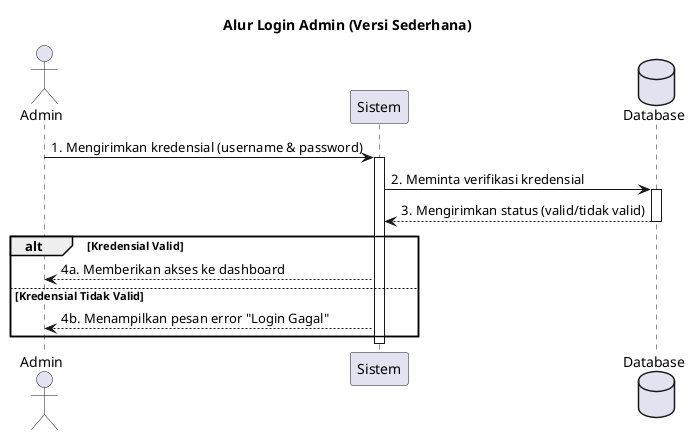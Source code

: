@startuml
' //===== Konfigurasi Tampilan (Opsional) =====//
' skinparam actorStyle awesome
' skinparam sequenceParticipant underline
' skinparam sequenceArrowingStyle open

' //===== Definisi Aktor & Partisipan =====//
actor Admin
participant "Sistem" as System
database "Database" as DB

' //===== Alur Diagram =====//
title Alur Login Admin (Versi Sederhana)

Admin -> System : 1. Mengirimkan kredensial (username & password)
activate System

System -> DB : 2. Meminta verifikasi kredensial
activate DB
DB --> System : 3. Mengirimkan status (valid/tidak valid)
deactivate DB

alt Kredensial Valid
    System --> Admin : 4a. Memberikan akses ke dashboard
else Kredensial Tidak Valid
    System --> Admin : 4b. Menampilkan pesan error "Login Gagal"
end

deactivate System

@enduml